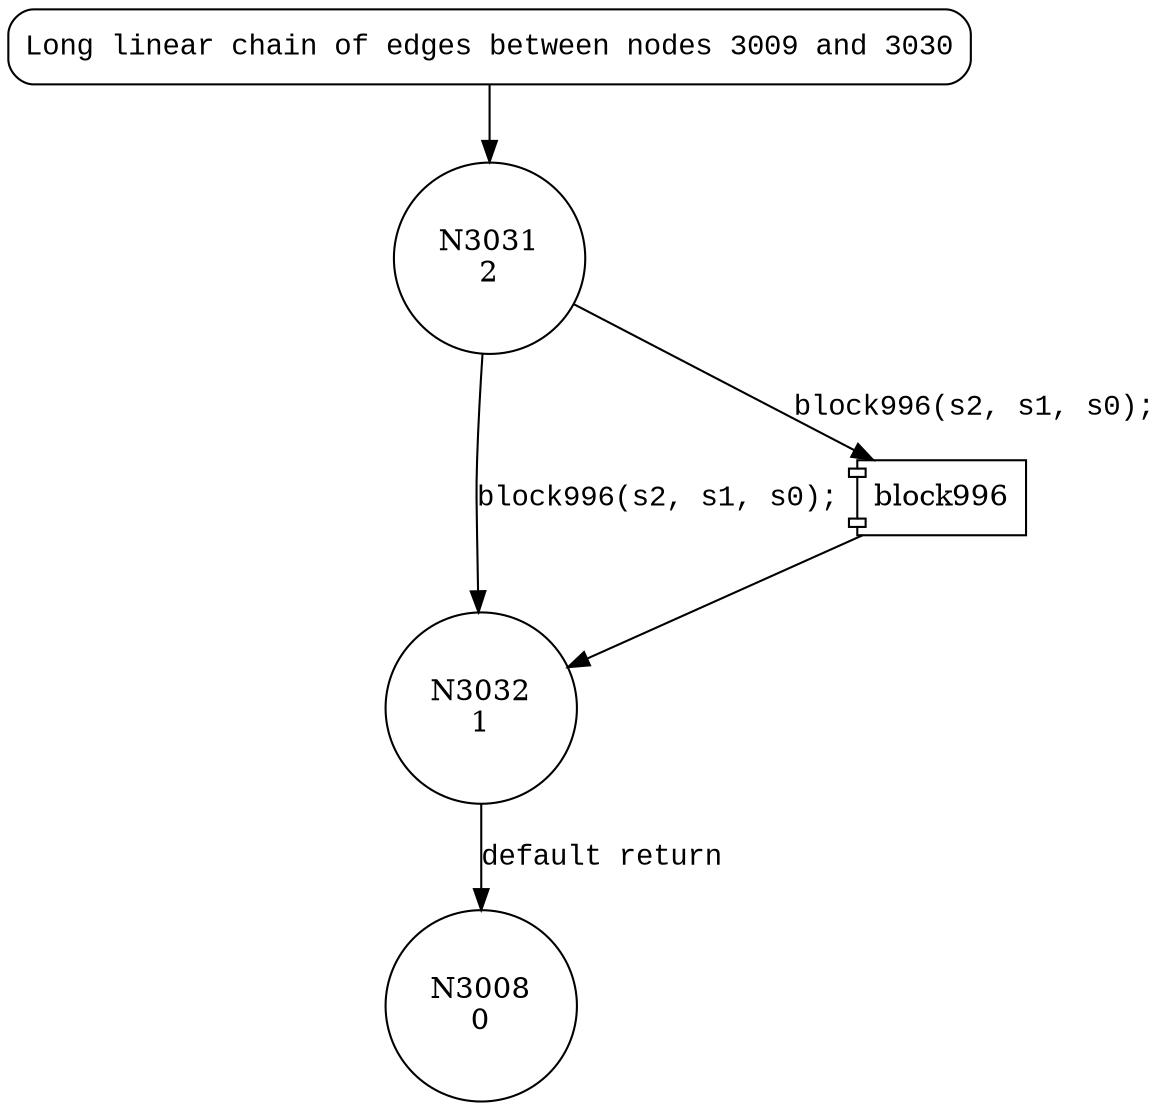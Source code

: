 digraph block3027 {
3031 [shape="circle" label="N3031\n2"]
3032 [shape="circle" label="N3032\n1"]
3008 [shape="circle" label="N3008\n0"]
3009 [style="filled,bold" penwidth="1" fillcolor="white" fontname="Courier New" shape="Mrecord" label="Long linear chain of edges between nodes 3009 and 3030"]
3009 -> 3031[label=""]
100123 [shape="component" label="block996"]
3031 -> 100123 [label="block996(s2, s1, s0);" fontname="Courier New"]
100123 -> 3032 [label="" fontname="Courier New"]
3031 -> 3032 [label="block996(s2, s1, s0);" fontname="Courier New"]
3032 -> 3008 [label="default return" fontname="Courier New"]
}
